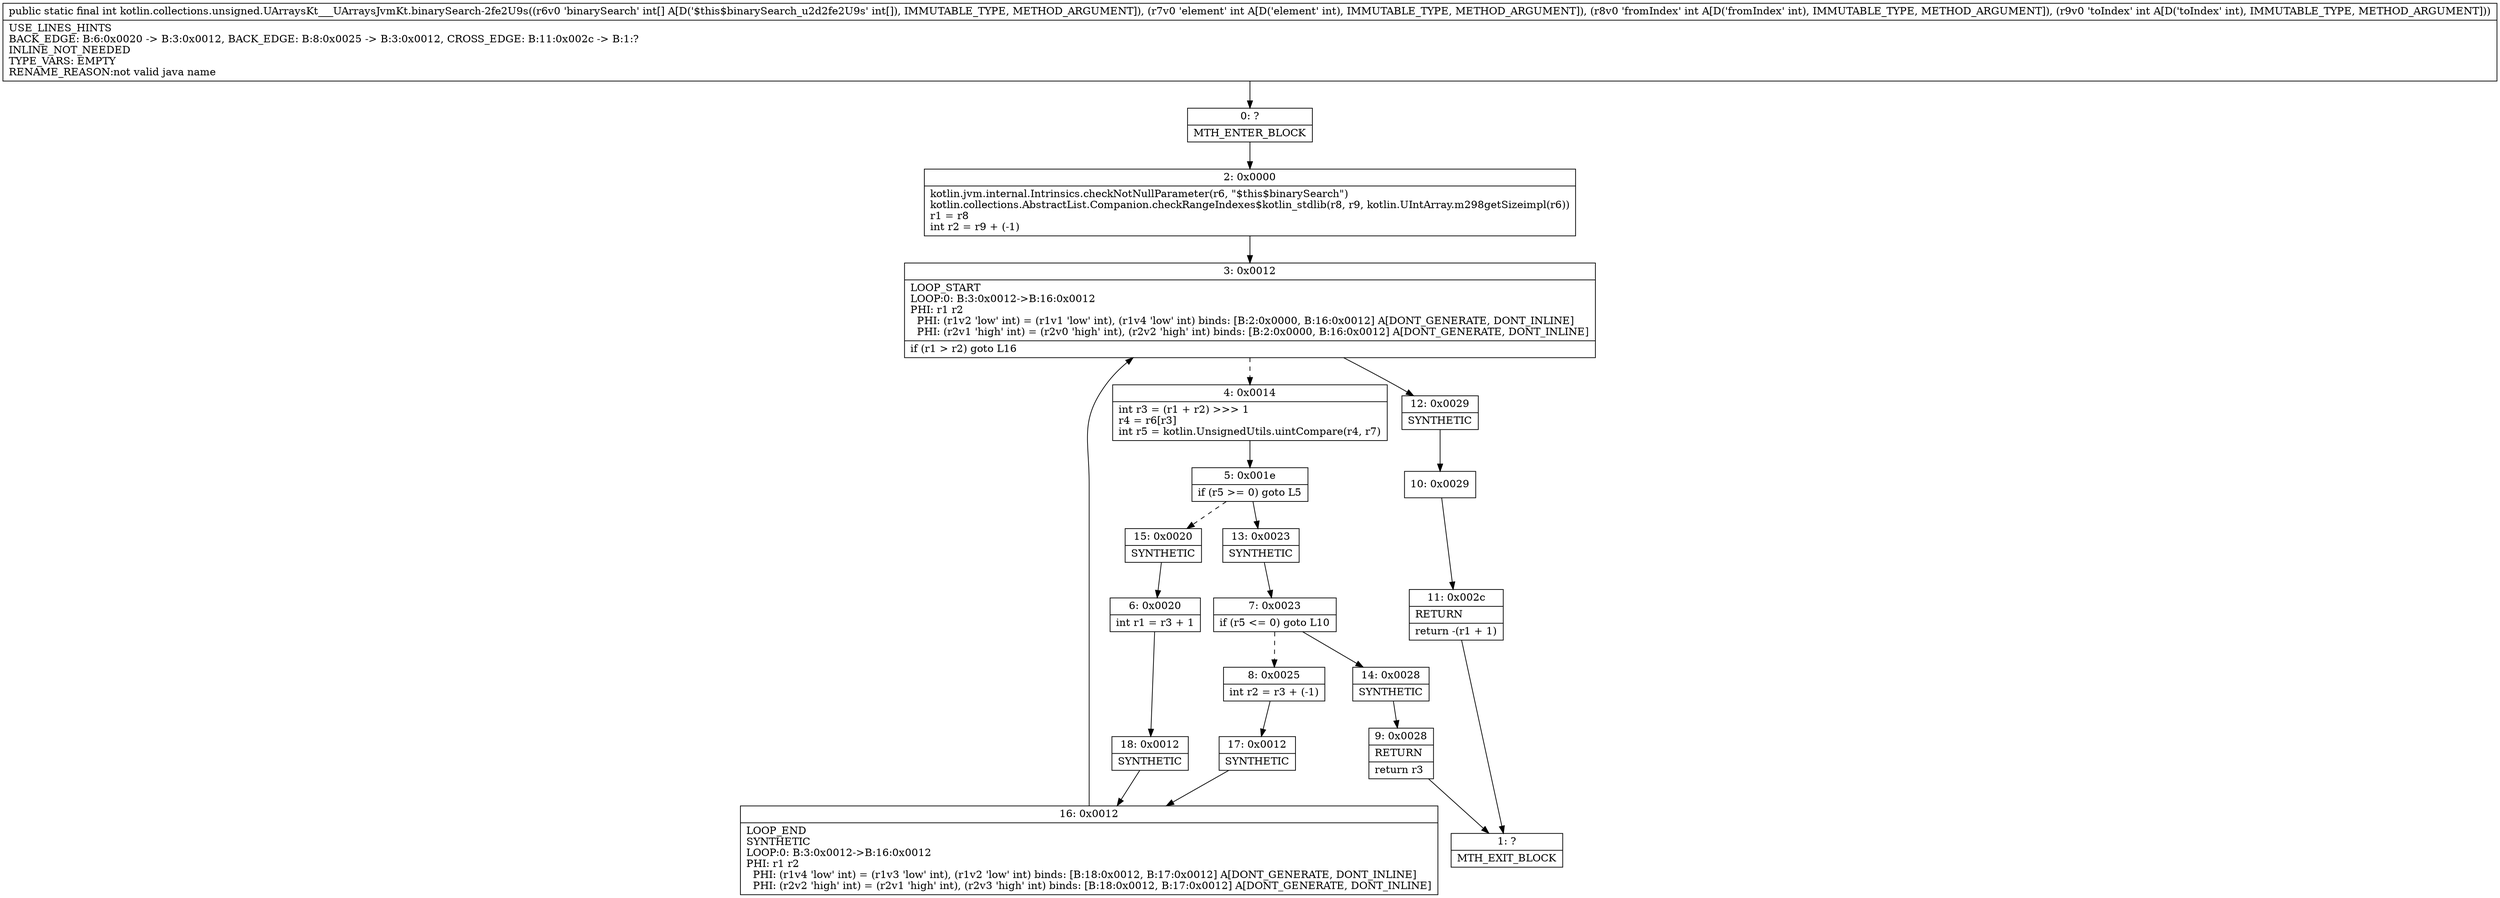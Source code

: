 digraph "CFG forkotlin.collections.unsigned.UArraysKt___UArraysJvmKt.binarySearch\-2fe2U9s([IIII)I" {
Node_0 [shape=record,label="{0\:\ ?|MTH_ENTER_BLOCK\l}"];
Node_2 [shape=record,label="{2\:\ 0x0000|kotlin.jvm.internal.Intrinsics.checkNotNullParameter(r6, \"$this$binarySearch\")\lkotlin.collections.AbstractList.Companion.checkRangeIndexes$kotlin_stdlib(r8, r9, kotlin.UIntArray.m298getSizeimpl(r6))\lr1 = r8\lint r2 = r9 + (\-1)\l}"];
Node_3 [shape=record,label="{3\:\ 0x0012|LOOP_START\lLOOP:0: B:3:0x0012\-\>B:16:0x0012\lPHI: r1 r2 \l  PHI: (r1v2 'low' int) = (r1v1 'low' int), (r1v4 'low' int) binds: [B:2:0x0000, B:16:0x0012] A[DONT_GENERATE, DONT_INLINE]\l  PHI: (r2v1 'high' int) = (r2v0 'high' int), (r2v2 'high' int) binds: [B:2:0x0000, B:16:0x0012] A[DONT_GENERATE, DONT_INLINE]\l|if (r1 \> r2) goto L16\l}"];
Node_4 [shape=record,label="{4\:\ 0x0014|int r3 = (r1 + r2) \>\>\> 1\lr4 = r6[r3]\lint r5 = kotlin.UnsignedUtils.uintCompare(r4, r7)\l}"];
Node_5 [shape=record,label="{5\:\ 0x001e|if (r5 \>= 0) goto L5\l}"];
Node_13 [shape=record,label="{13\:\ 0x0023|SYNTHETIC\l}"];
Node_7 [shape=record,label="{7\:\ 0x0023|if (r5 \<= 0) goto L10\l}"];
Node_8 [shape=record,label="{8\:\ 0x0025|int r2 = r3 + (\-1)\l}"];
Node_17 [shape=record,label="{17\:\ 0x0012|SYNTHETIC\l}"];
Node_16 [shape=record,label="{16\:\ 0x0012|LOOP_END\lSYNTHETIC\lLOOP:0: B:3:0x0012\-\>B:16:0x0012\lPHI: r1 r2 \l  PHI: (r1v4 'low' int) = (r1v3 'low' int), (r1v2 'low' int) binds: [B:18:0x0012, B:17:0x0012] A[DONT_GENERATE, DONT_INLINE]\l  PHI: (r2v2 'high' int) = (r2v1 'high' int), (r2v3 'high' int) binds: [B:18:0x0012, B:17:0x0012] A[DONT_GENERATE, DONT_INLINE]\l}"];
Node_14 [shape=record,label="{14\:\ 0x0028|SYNTHETIC\l}"];
Node_9 [shape=record,label="{9\:\ 0x0028|RETURN\l|return r3\l}"];
Node_1 [shape=record,label="{1\:\ ?|MTH_EXIT_BLOCK\l}"];
Node_15 [shape=record,label="{15\:\ 0x0020|SYNTHETIC\l}"];
Node_6 [shape=record,label="{6\:\ 0x0020|int r1 = r3 + 1\l}"];
Node_18 [shape=record,label="{18\:\ 0x0012|SYNTHETIC\l}"];
Node_12 [shape=record,label="{12\:\ 0x0029|SYNTHETIC\l}"];
Node_10 [shape=record,label="{10\:\ 0x0029}"];
Node_11 [shape=record,label="{11\:\ 0x002c|RETURN\l|return \-(r1 + 1)\l}"];
MethodNode[shape=record,label="{public static final int kotlin.collections.unsigned.UArraysKt___UArraysJvmKt.binarySearch\-2fe2U9s((r6v0 'binarySearch' int[] A[D('$this$binarySearch_u2d2fe2U9s' int[]), IMMUTABLE_TYPE, METHOD_ARGUMENT]), (r7v0 'element' int A[D('element' int), IMMUTABLE_TYPE, METHOD_ARGUMENT]), (r8v0 'fromIndex' int A[D('fromIndex' int), IMMUTABLE_TYPE, METHOD_ARGUMENT]), (r9v0 'toIndex' int A[D('toIndex' int), IMMUTABLE_TYPE, METHOD_ARGUMENT]))  | USE_LINES_HINTS\lBACK_EDGE: B:6:0x0020 \-\> B:3:0x0012, BACK_EDGE: B:8:0x0025 \-\> B:3:0x0012, CROSS_EDGE: B:11:0x002c \-\> B:1:?\lINLINE_NOT_NEEDED\lTYPE_VARS: EMPTY\lRENAME_REASON:not valid java name\l}"];
MethodNode -> Node_0;Node_0 -> Node_2;
Node_2 -> Node_3;
Node_3 -> Node_4[style=dashed];
Node_3 -> Node_12;
Node_4 -> Node_5;
Node_5 -> Node_13;
Node_5 -> Node_15[style=dashed];
Node_13 -> Node_7;
Node_7 -> Node_8[style=dashed];
Node_7 -> Node_14;
Node_8 -> Node_17;
Node_17 -> Node_16;
Node_16 -> Node_3;
Node_14 -> Node_9;
Node_9 -> Node_1;
Node_15 -> Node_6;
Node_6 -> Node_18;
Node_18 -> Node_16;
Node_12 -> Node_10;
Node_10 -> Node_11;
Node_11 -> Node_1;
}

